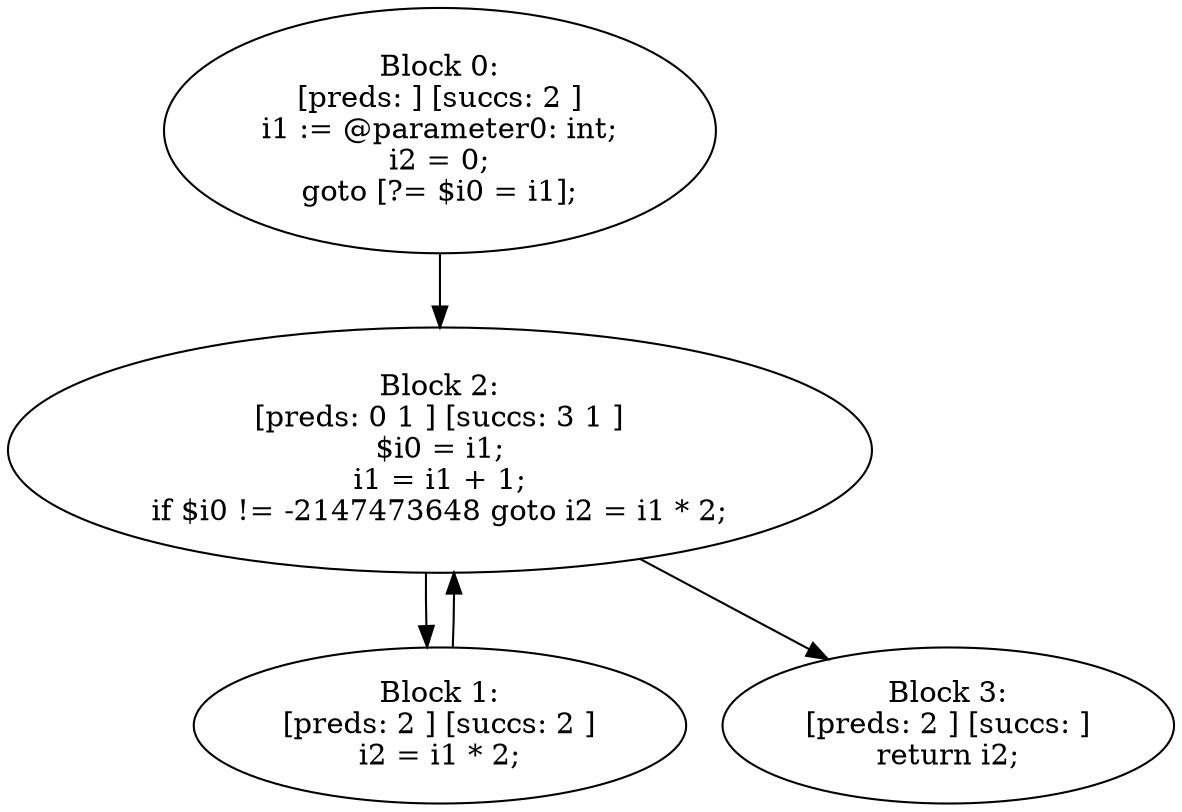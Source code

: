digraph "unitGraph" {
    "Block 0:
[preds: ] [succs: 2 ]
i1 := @parameter0: int;
i2 = 0;
goto [?= $i0 = i1];
"
    "Block 1:
[preds: 2 ] [succs: 2 ]
i2 = i1 * 2;
"
    "Block 2:
[preds: 0 1 ] [succs: 3 1 ]
$i0 = i1;
i1 = i1 + 1;
if $i0 != -2147473648 goto i2 = i1 * 2;
"
    "Block 3:
[preds: 2 ] [succs: ]
return i2;
"
    "Block 0:
[preds: ] [succs: 2 ]
i1 := @parameter0: int;
i2 = 0;
goto [?= $i0 = i1];
"->"Block 2:
[preds: 0 1 ] [succs: 3 1 ]
$i0 = i1;
i1 = i1 + 1;
if $i0 != -2147473648 goto i2 = i1 * 2;
";
    "Block 1:
[preds: 2 ] [succs: 2 ]
i2 = i1 * 2;
"->"Block 2:
[preds: 0 1 ] [succs: 3 1 ]
$i0 = i1;
i1 = i1 + 1;
if $i0 != -2147473648 goto i2 = i1 * 2;
";
    "Block 2:
[preds: 0 1 ] [succs: 3 1 ]
$i0 = i1;
i1 = i1 + 1;
if $i0 != -2147473648 goto i2 = i1 * 2;
"->"Block 3:
[preds: 2 ] [succs: ]
return i2;
";
    "Block 2:
[preds: 0 1 ] [succs: 3 1 ]
$i0 = i1;
i1 = i1 + 1;
if $i0 != -2147473648 goto i2 = i1 * 2;
"->"Block 1:
[preds: 2 ] [succs: 2 ]
i2 = i1 * 2;
";
}
